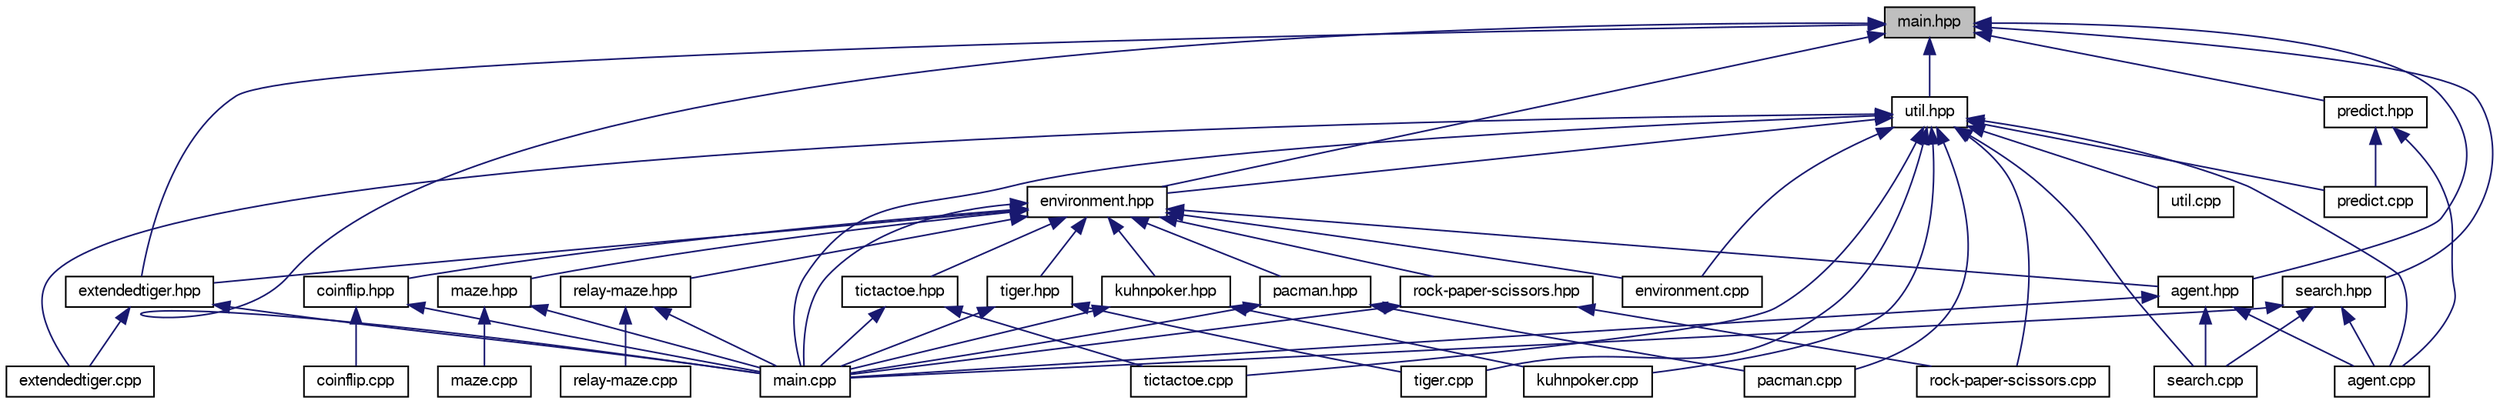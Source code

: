 digraph G
{
  edge [fontname="FreeSans",fontsize="10",labelfontname="FreeSans",labelfontsize="10"];
  node [fontname="FreeSans",fontsize="10",shape=record];
  Node1 [label="main.hpp",height=0.2,width=0.4,color="black", fillcolor="grey75", style="filled" fontcolor="black"];
  Node1 -> Node2 [dir=back,color="midnightblue",fontsize="10",style="solid",fontname="FreeSans"];
  Node2 [label="environment.hpp",height=0.2,width=0.4,color="black", fillcolor="white", style="filled",URL="$environment_8hpp.html"];
  Node2 -> Node3 [dir=back,color="midnightblue",fontsize="10",style="solid",fontname="FreeSans"];
  Node3 [label="agent.hpp",height=0.2,width=0.4,color="black", fillcolor="white", style="filled",URL="$agent_8hpp.html"];
  Node3 -> Node4 [dir=back,color="midnightblue",fontsize="10",style="solid",fontname="FreeSans"];
  Node4 [label="agent.cpp",height=0.2,width=0.4,color="black", fillcolor="white", style="filled",URL="$agent_8cpp.html"];
  Node3 -> Node5 [dir=back,color="midnightblue",fontsize="10",style="solid",fontname="FreeSans"];
  Node5 [label="main.cpp",height=0.2,width=0.4,color="black", fillcolor="white", style="filled",URL="$main_8cpp.html"];
  Node3 -> Node6 [dir=back,color="midnightblue",fontsize="10",style="solid",fontname="FreeSans"];
  Node6 [label="search.cpp",height=0.2,width=0.4,color="black", fillcolor="white", style="filled",URL="$search_8cpp.html"];
  Node2 -> Node7 [dir=back,color="midnightblue",fontsize="10",style="solid",fontname="FreeSans"];
  Node7 [label="coinflip.hpp",height=0.2,width=0.4,color="black", fillcolor="white", style="filled",URL="$coinflip_8hpp.html"];
  Node7 -> Node8 [dir=back,color="midnightblue",fontsize="10",style="solid",fontname="FreeSans"];
  Node8 [label="coinflip.cpp",height=0.2,width=0.4,color="black", fillcolor="white", style="filled",URL="$coinflip_8cpp.html"];
  Node7 -> Node5 [dir=back,color="midnightblue",fontsize="10",style="solid",fontname="FreeSans"];
  Node2 -> Node9 [dir=back,color="midnightblue",fontsize="10",style="solid",fontname="FreeSans"];
  Node9 [label="environment.cpp",height=0.2,width=0.4,color="black", fillcolor="white", style="filled",URL="$environment_8cpp.html"];
  Node2 -> Node10 [dir=back,color="midnightblue",fontsize="10",style="solid",fontname="FreeSans"];
  Node10 [label="extendedtiger.hpp",height=0.2,width=0.4,color="black", fillcolor="white", style="filled",URL="$extendedtiger_8hpp.html"];
  Node10 -> Node11 [dir=back,color="midnightblue",fontsize="10",style="solid",fontname="FreeSans"];
  Node11 [label="extendedtiger.cpp",height=0.2,width=0.4,color="black", fillcolor="white", style="filled",URL="$extendedtiger_8cpp.html"];
  Node10 -> Node5 [dir=back,color="midnightblue",fontsize="10",style="solid",fontname="FreeSans"];
  Node2 -> Node12 [dir=back,color="midnightblue",fontsize="10",style="solid",fontname="FreeSans"];
  Node12 [label="kuhnpoker.hpp",height=0.2,width=0.4,color="black", fillcolor="white", style="filled",URL="$kuhnpoker_8hpp.html"];
  Node12 -> Node13 [dir=back,color="midnightblue",fontsize="10",style="solid",fontname="FreeSans"];
  Node13 [label="kuhnpoker.cpp",height=0.2,width=0.4,color="black", fillcolor="white", style="filled",URL="$kuhnpoker_8cpp.html"];
  Node12 -> Node5 [dir=back,color="midnightblue",fontsize="10",style="solid",fontname="FreeSans"];
  Node2 -> Node5 [dir=back,color="midnightblue",fontsize="10",style="solid",fontname="FreeSans"];
  Node2 -> Node14 [dir=back,color="midnightblue",fontsize="10",style="solid",fontname="FreeSans"];
  Node14 [label="maze.hpp",height=0.2,width=0.4,color="black", fillcolor="white", style="filled",URL="$maze_8hpp.html"];
  Node14 -> Node5 [dir=back,color="midnightblue",fontsize="10",style="solid",fontname="FreeSans"];
  Node14 -> Node15 [dir=back,color="midnightblue",fontsize="10",style="solid",fontname="FreeSans"];
  Node15 [label="maze.cpp",height=0.2,width=0.4,color="black", fillcolor="white", style="filled",URL="$maze_8cpp.html"];
  Node2 -> Node16 [dir=back,color="midnightblue",fontsize="10",style="solid",fontname="FreeSans"];
  Node16 [label="relay-maze.hpp",height=0.2,width=0.4,color="black", fillcolor="white", style="filled",URL="$relay-maze_8hpp.html"];
  Node16 -> Node5 [dir=back,color="midnightblue",fontsize="10",style="solid",fontname="FreeSans"];
  Node16 -> Node17 [dir=back,color="midnightblue",fontsize="10",style="solid",fontname="FreeSans"];
  Node17 [label="relay-maze.cpp",height=0.2,width=0.4,color="black", fillcolor="white", style="filled",URL="$relay-maze_8cpp.html"];
  Node2 -> Node18 [dir=back,color="midnightblue",fontsize="10",style="solid",fontname="FreeSans"];
  Node18 [label="pacman.hpp",height=0.2,width=0.4,color="black", fillcolor="white", style="filled",URL="$pacman_8hpp.html"];
  Node18 -> Node5 [dir=back,color="midnightblue",fontsize="10",style="solid",fontname="FreeSans"];
  Node18 -> Node19 [dir=back,color="midnightblue",fontsize="10",style="solid",fontname="FreeSans"];
  Node19 [label="pacman.cpp",height=0.2,width=0.4,color="black", fillcolor="white", style="filled",URL="$pacman_8cpp.html"];
  Node2 -> Node20 [dir=back,color="midnightblue",fontsize="10",style="solid",fontname="FreeSans"];
  Node20 [label="rock-paper-scissors.hpp",height=0.2,width=0.4,color="black", fillcolor="white", style="filled",URL="$rock-paper-scissors_8hpp.html"];
  Node20 -> Node5 [dir=back,color="midnightblue",fontsize="10",style="solid",fontname="FreeSans"];
  Node20 -> Node21 [dir=back,color="midnightblue",fontsize="10",style="solid",fontname="FreeSans"];
  Node21 [label="rock-paper-scissors.cpp",height=0.2,width=0.4,color="black", fillcolor="white", style="filled",URL="$rock-paper-scissors_8cpp.html"];
  Node2 -> Node22 [dir=back,color="midnightblue",fontsize="10",style="solid",fontname="FreeSans"];
  Node22 [label="tictactoe.hpp",height=0.2,width=0.4,color="black", fillcolor="white", style="filled",URL="$tictactoe_8hpp.html"];
  Node22 -> Node5 [dir=back,color="midnightblue",fontsize="10",style="solid",fontname="FreeSans"];
  Node22 -> Node23 [dir=back,color="midnightblue",fontsize="10",style="solid",fontname="FreeSans"];
  Node23 [label="tictactoe.cpp",height=0.2,width=0.4,color="black", fillcolor="white", style="filled",URL="$tictactoe_8cpp.html"];
  Node2 -> Node24 [dir=back,color="midnightblue",fontsize="10",style="solid",fontname="FreeSans"];
  Node24 [label="tiger.hpp",height=0.2,width=0.4,color="black", fillcolor="white", style="filled",URL="$tiger_8hpp.html"];
  Node24 -> Node5 [dir=back,color="midnightblue",fontsize="10",style="solid",fontname="FreeSans"];
  Node24 -> Node25 [dir=back,color="midnightblue",fontsize="10",style="solid",fontname="FreeSans"];
  Node25 [label="tiger.cpp",height=0.2,width=0.4,color="black", fillcolor="white", style="filled",URL="$tiger_8cpp.html"];
  Node1 -> Node26 [dir=back,color="midnightblue",fontsize="10",style="solid",fontname="FreeSans"];
  Node26 [label="util.hpp",height=0.2,width=0.4,color="black", fillcolor="white", style="filled",URL="$util_8hpp.html"];
  Node26 -> Node2 [dir=back,color="midnightblue",fontsize="10",style="solid",fontname="FreeSans"];
  Node26 -> Node4 [dir=back,color="midnightblue",fontsize="10",style="solid",fontname="FreeSans"];
  Node26 -> Node9 [dir=back,color="midnightblue",fontsize="10",style="solid",fontname="FreeSans"];
  Node26 -> Node11 [dir=back,color="midnightblue",fontsize="10",style="solid",fontname="FreeSans"];
  Node26 -> Node13 [dir=back,color="midnightblue",fontsize="10",style="solid",fontname="FreeSans"];
  Node26 -> Node5 [dir=back,color="midnightblue",fontsize="10",style="solid",fontname="FreeSans"];
  Node26 -> Node19 [dir=back,color="midnightblue",fontsize="10",style="solid",fontname="FreeSans"];
  Node26 -> Node27 [dir=back,color="midnightblue",fontsize="10",style="solid",fontname="FreeSans"];
  Node27 [label="predict.cpp",height=0.2,width=0.4,color="black", fillcolor="white", style="filled",URL="$predict_8cpp.html"];
  Node26 -> Node21 [dir=back,color="midnightblue",fontsize="10",style="solid",fontname="FreeSans"];
  Node26 -> Node6 [dir=back,color="midnightblue",fontsize="10",style="solid",fontname="FreeSans"];
  Node26 -> Node23 [dir=back,color="midnightblue",fontsize="10",style="solid",fontname="FreeSans"];
  Node26 -> Node25 [dir=back,color="midnightblue",fontsize="10",style="solid",fontname="FreeSans"];
  Node26 -> Node28 [dir=back,color="midnightblue",fontsize="10",style="solid",fontname="FreeSans"];
  Node28 [label="util.cpp",height=0.2,width=0.4,color="black", fillcolor="white", style="filled",URL="$util_8cpp.html"];
  Node1 -> Node3 [dir=back,color="midnightblue",fontsize="10",style="solid",fontname="FreeSans"];
  Node1 -> Node29 [dir=back,color="midnightblue",fontsize="10",style="solid",fontname="FreeSans"];
  Node29 [label="predict.hpp",height=0.2,width=0.4,color="black", fillcolor="white", style="filled",URL="$predict_8hpp.html"];
  Node29 -> Node4 [dir=back,color="midnightblue",fontsize="10",style="solid",fontname="FreeSans"];
  Node29 -> Node27 [dir=back,color="midnightblue",fontsize="10",style="solid",fontname="FreeSans"];
  Node1 -> Node30 [dir=back,color="midnightblue",fontsize="10",style="solid",fontname="FreeSans"];
  Node30 [label="search.hpp",height=0.2,width=0.4,color="black", fillcolor="white", style="filled",URL="$search_8hpp.html"];
  Node30 -> Node4 [dir=back,color="midnightblue",fontsize="10",style="solid",fontname="FreeSans"];
  Node30 -> Node5 [dir=back,color="midnightblue",fontsize="10",style="solid",fontname="FreeSans"];
  Node30 -> Node6 [dir=back,color="midnightblue",fontsize="10",style="solid",fontname="FreeSans"];
  Node1 -> Node10 [dir=back,color="midnightblue",fontsize="10",style="solid",fontname="FreeSans"];
  Node1 -> Node5 [dir=back,color="midnightblue",fontsize="10",style="solid",fontname="FreeSans"];
}
